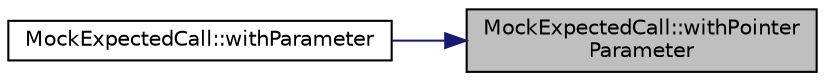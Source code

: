 digraph "MockExpectedCall::withPointerParameter"
{
 // LATEX_PDF_SIZE
  edge [fontname="Helvetica",fontsize="10",labelfontname="Helvetica",labelfontsize="10"];
  node [fontname="Helvetica",fontsize="10",shape=record];
  rankdir="RL";
  Node1 [label="MockExpectedCall::withPointer\lParameter",height=0.2,width=0.4,color="black", fillcolor="grey75", style="filled", fontcolor="black",tooltip=" "];
  Node1 -> Node2 [dir="back",color="midnightblue",fontsize="10",style="solid",fontname="Helvetica"];
  Node2 [label="MockExpectedCall::withParameter",height=0.2,width=0.4,color="black", fillcolor="white", style="filled",URL="$classMockExpectedCall.html#a10127d10a05e86dab7f48dedb441b2c2",tooltip=" "];
}
